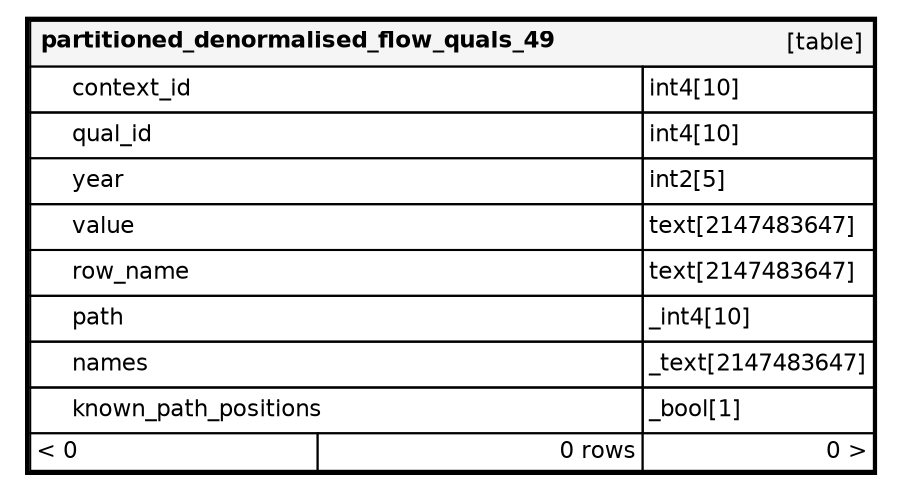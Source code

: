 digraph "partitioned_denormalised_flow_quals_49" {
  graph [
    rankdir="RL"
    bgcolor="#ffffff"
    nodesep="0.18"
    ranksep="0.46"
    fontname="Helvetica"
    fontsize="11"
    ration="compress"
  ];
  node [
    fontname="Helvetica"
    fontsize="11"
    shape="plaintext"
  ];
  edge [
    arrowsize="0.8"
  ];
  "partitioned_denormalised_flow_quals_49" [
   label=<
    <TABLE BORDER="2" CELLBORDER="1" CELLSPACING="0" BGCOLOR="#ffffff">
      <TR><TD COLSPAN="4"  BGCOLOR="#f5f5f5"><TABLE BORDER="0" CELLSPACING="0"><TR><TD ALIGN="LEFT"><B>partitioned_denormalised_flow_quals_49</B></TD><TD ALIGN="RIGHT">[table]</TD></TR></TABLE></TD></TR>
      <TR><TD PORT="context_id" COLSPAN="2" BGCOLOR="#ffffff" ALIGN="LEFT"><TABLE BORDER="0" CELLSPACING="0" ALIGN="LEFT"><TR ALIGN="LEFT"><TD ALIGN="LEFT" FIXEDSIZE="TRUE" WIDTH="15" HEIGHT="16"></TD><TD ALIGN="LEFT" FIXEDSIZE="TRUE" WIDTH="273" HEIGHT="16">context_id</TD></TR></TABLE></TD><TD PORT="context_id.type" ALIGN="LEFT">int4[10]</TD></TR>
      <TR><TD PORT="qual_id" COLSPAN="2" ALIGN="LEFT"><TABLE BORDER="0" CELLSPACING="0" ALIGN="LEFT"><TR ALIGN="LEFT"><TD ALIGN="LEFT" FIXEDSIZE="TRUE" WIDTH="15" HEIGHT="16"></TD><TD ALIGN="LEFT" FIXEDSIZE="TRUE" WIDTH="273" HEIGHT="16">qual_id</TD></TR></TABLE></TD><TD PORT="qual_id.type" ALIGN="LEFT">int4[10]</TD></TR>
      <TR><TD PORT="year" COLSPAN="2" BGCOLOR="#ffffff" ALIGN="LEFT"><TABLE BORDER="0" CELLSPACING="0" ALIGN="LEFT"><TR ALIGN="LEFT"><TD ALIGN="LEFT" FIXEDSIZE="TRUE" WIDTH="15" HEIGHT="16"></TD><TD ALIGN="LEFT" FIXEDSIZE="TRUE" WIDTH="273" HEIGHT="16">year</TD></TR></TABLE></TD><TD PORT="year.type" ALIGN="LEFT">int2[5]</TD></TR>
      <TR><TD PORT="value" COLSPAN="2" ALIGN="LEFT"><TABLE BORDER="0" CELLSPACING="0" ALIGN="LEFT"><TR ALIGN="LEFT"><TD ALIGN="LEFT" FIXEDSIZE="TRUE" WIDTH="15" HEIGHT="16"></TD><TD ALIGN="LEFT" FIXEDSIZE="TRUE" WIDTH="273" HEIGHT="16">value</TD></TR></TABLE></TD><TD PORT="value.type" ALIGN="LEFT">text[2147483647]</TD></TR>
      <TR><TD PORT="row_name" COLSPAN="2" BGCOLOR="#ffffff" ALIGN="LEFT"><TABLE BORDER="0" CELLSPACING="0" ALIGN="LEFT"><TR ALIGN="LEFT"><TD ALIGN="LEFT" FIXEDSIZE="TRUE" WIDTH="15" HEIGHT="16"></TD><TD ALIGN="LEFT" FIXEDSIZE="TRUE" WIDTH="273" HEIGHT="16">row_name</TD></TR></TABLE></TD><TD PORT="row_name.type" ALIGN="LEFT">text[2147483647]</TD></TR>
      <TR><TD PORT="path" COLSPAN="2" ALIGN="LEFT"><TABLE BORDER="0" CELLSPACING="0" ALIGN="LEFT"><TR ALIGN="LEFT"><TD ALIGN="LEFT" FIXEDSIZE="TRUE" WIDTH="15" HEIGHT="16"></TD><TD ALIGN="LEFT" FIXEDSIZE="TRUE" WIDTH="273" HEIGHT="16">path</TD></TR></TABLE></TD><TD PORT="path.type" ALIGN="LEFT">_int4[10]</TD></TR>
      <TR><TD PORT="names" COLSPAN="2" ALIGN="LEFT"><TABLE BORDER="0" CELLSPACING="0" ALIGN="LEFT"><TR ALIGN="LEFT"><TD ALIGN="LEFT" FIXEDSIZE="TRUE" WIDTH="15" HEIGHT="16"></TD><TD ALIGN="LEFT" FIXEDSIZE="TRUE" WIDTH="273" HEIGHT="16">names</TD></TR></TABLE></TD><TD PORT="names.type" ALIGN="LEFT">_text[2147483647]</TD></TR>
      <TR><TD PORT="known_path_positions" COLSPAN="2" ALIGN="LEFT"><TABLE BORDER="0" CELLSPACING="0" ALIGN="LEFT"><TR ALIGN="LEFT"><TD ALIGN="LEFT" FIXEDSIZE="TRUE" WIDTH="15" HEIGHT="16"></TD><TD ALIGN="LEFT" FIXEDSIZE="TRUE" WIDTH="273" HEIGHT="16">known_path_positions</TD></TR></TABLE></TD><TD PORT="known_path_positions.type" ALIGN="LEFT">_bool[1]</TD></TR>
      <TR><TD ALIGN="LEFT" BGCOLOR="#ffffff">&lt; 0</TD><TD ALIGN="RIGHT" BGCOLOR="#ffffff">0 rows</TD><TD ALIGN="RIGHT" BGCOLOR="#ffffff">0 &gt;</TD></TR>
    </TABLE>>
    URL="tables/partitioned_denormalised_flow_quals_49.html"
    target="_top"
    tooltip="partitioned_denormalised_flow_quals_49"
  ];
}
